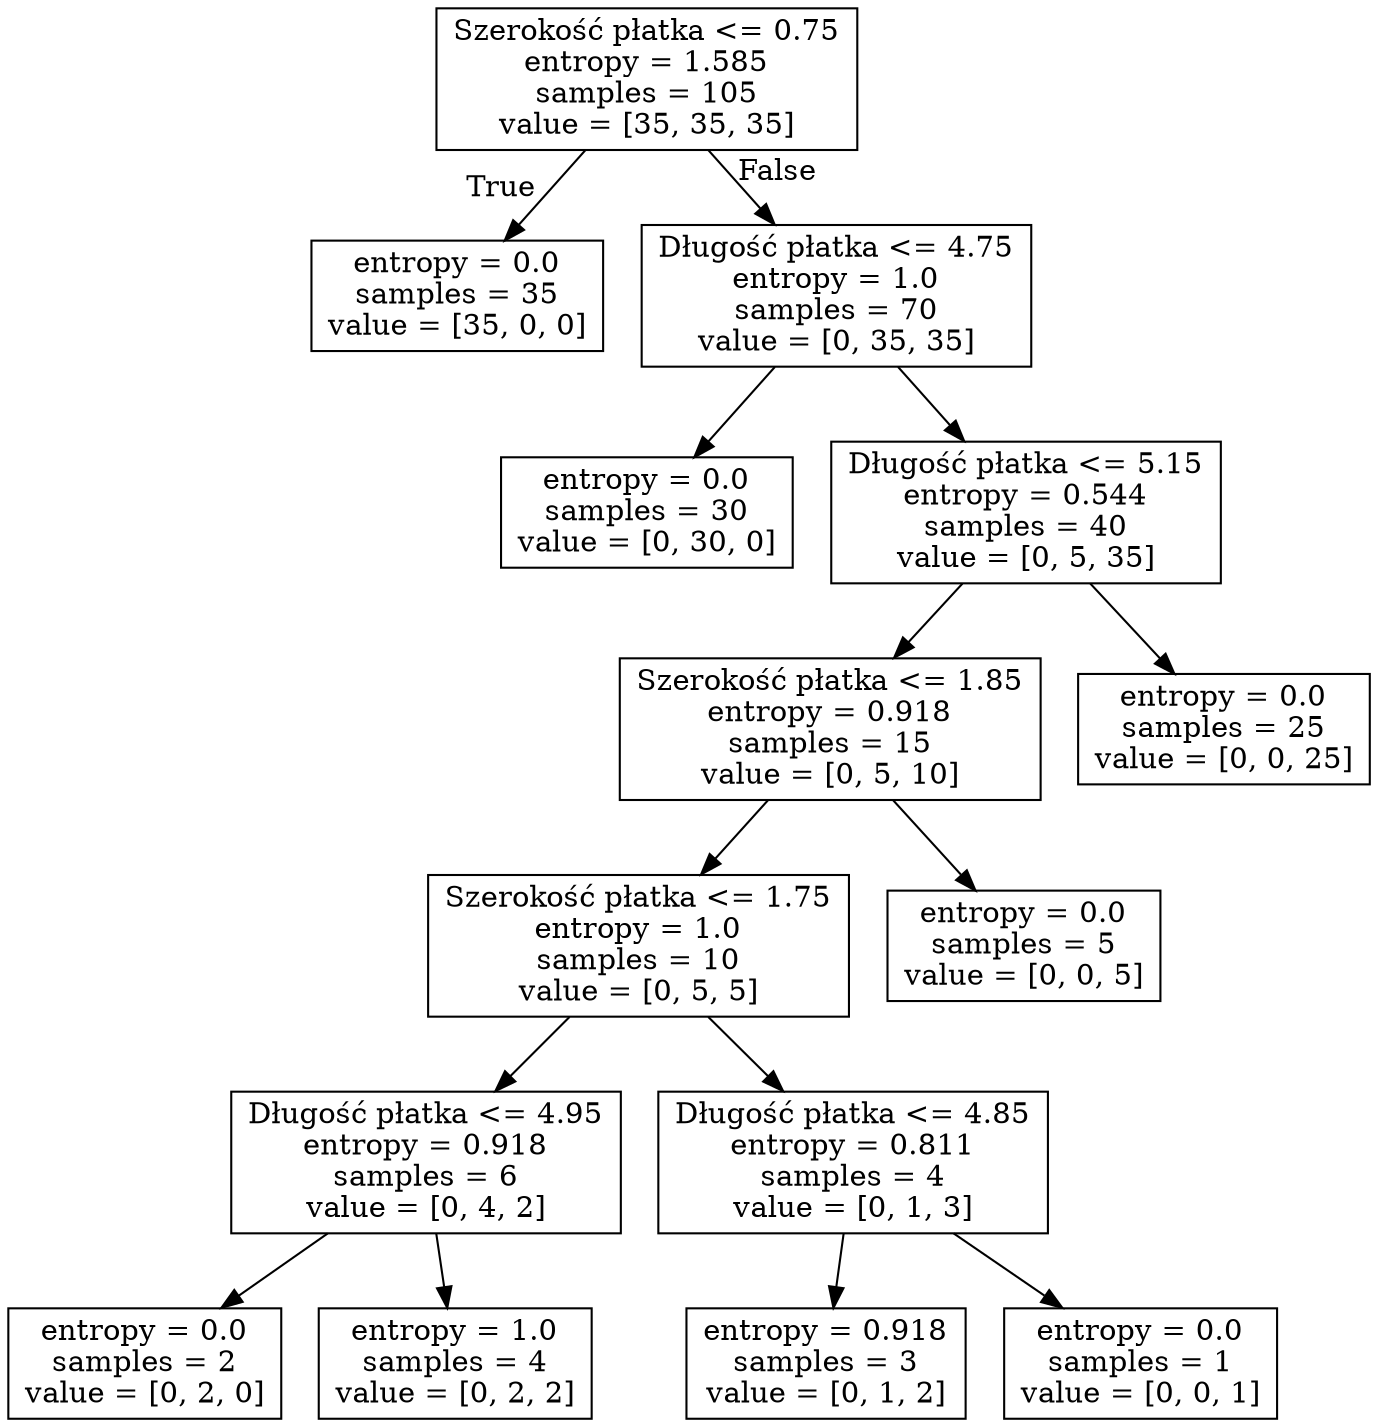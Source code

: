 digraph Tree {
node [shape=box] ;
0 [label="Szerokość płatka <= 0.75\nentropy = 1.585\nsamples = 105\nvalue = [35, 35, 35]"] ;
1 [label="entropy = 0.0\nsamples = 35\nvalue = [35, 0, 0]"] ;
0 -> 1 [labeldistance=2.5, labelangle=45, headlabel="True"] ;
2 [label="Długość płatka <= 4.75\nentropy = 1.0\nsamples = 70\nvalue = [0, 35, 35]"] ;
0 -> 2 [labeldistance=2.5, labelangle=-45, headlabel="False"] ;
3 [label="entropy = 0.0\nsamples = 30\nvalue = [0, 30, 0]"] ;
2 -> 3 ;
4 [label="Długość płatka <= 5.15\nentropy = 0.544\nsamples = 40\nvalue = [0, 5, 35]"] ;
2 -> 4 ;
5 [label="Szerokość płatka <= 1.85\nentropy = 0.918\nsamples = 15\nvalue = [0, 5, 10]"] ;
4 -> 5 ;
6 [label="Szerokość płatka <= 1.75\nentropy = 1.0\nsamples = 10\nvalue = [0, 5, 5]"] ;
5 -> 6 ;
7 [label="Długość płatka <= 4.95\nentropy = 0.918\nsamples = 6\nvalue = [0, 4, 2]"] ;
6 -> 7 ;
8 [label="entropy = 0.0\nsamples = 2\nvalue = [0, 2, 0]"] ;
7 -> 8 ;
9 [label="entropy = 1.0\nsamples = 4\nvalue = [0, 2, 2]"] ;
7 -> 9 ;
10 [label="Długość płatka <= 4.85\nentropy = 0.811\nsamples = 4\nvalue = [0, 1, 3]"] ;
6 -> 10 ;
11 [label="entropy = 0.918\nsamples = 3\nvalue = [0, 1, 2]"] ;
10 -> 11 ;
12 [label="entropy = 0.0\nsamples = 1\nvalue = [0, 0, 1]"] ;
10 -> 12 ;
13 [label="entropy = 0.0\nsamples = 5\nvalue = [0, 0, 5]"] ;
5 -> 13 ;
14 [label="entropy = 0.0\nsamples = 25\nvalue = [0, 0, 25]"] ;
4 -> 14 ;
}